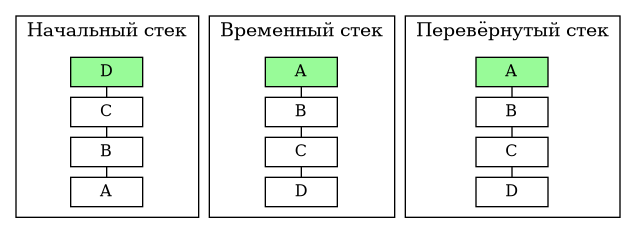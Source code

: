 @startdot
digraph G {
    rankdir=TB;
    graph [nodesep=0.05, ranksep=0.05];
    node [shape=box, height=0.3, fixedsize=false, fontsize=12];
    edge [len=0.1];
    
    subgraph cluster_0 {
        label="Начальный стек"
        s0_d [style=filled, fillcolor="#98FB98", label="D"];
        s0_c [style=filled, fillcolor="white", label="C"];
        s0_b [style=filled, fillcolor="white", label="B"];
        s0_a [style=filled, fillcolor="white", label="A"];
        s0_d:s -> s0_c:n [dir=none];
        s0_c:s -> s0_b:n [dir=none];
        s0_b:s -> s0_a:n [dir=none];
    }
    
    subgraph cluster_1 {
        label="Временный стек"
        s1_a [style=filled, fillcolor="#98FB98", label="A"];
        s1_b [style=filled, fillcolor="white", label="B"];
        s1_c [style=filled, fillcolor="white", label="C"];
        s1_d [style=filled, fillcolor="white", label="D"];
        s1_a:s -> s1_b:n [dir=none];
        s1_b:s -> s1_c:n [dir=none];
        s1_c:s -> s1_d:n [dir=none];
    }
    
    subgraph cluster_2 {
        label="Перевёрнутый стек"
        s2_a [style=filled, fillcolor="#98FB98", label="A"];
        s2_b [style=filled, fillcolor="white", label="B"];
        s2_c [style=filled, fillcolor="white", label="C"];
        s2_d [style=filled, fillcolor="white", label="D"];
        s2_a:s -> s2_b:n [dir=none];
        s2_b:s -> s2_c:n [dir=none];
        s2_c:s -> s2_d:n [dir=none];
    }
}
@enddot
